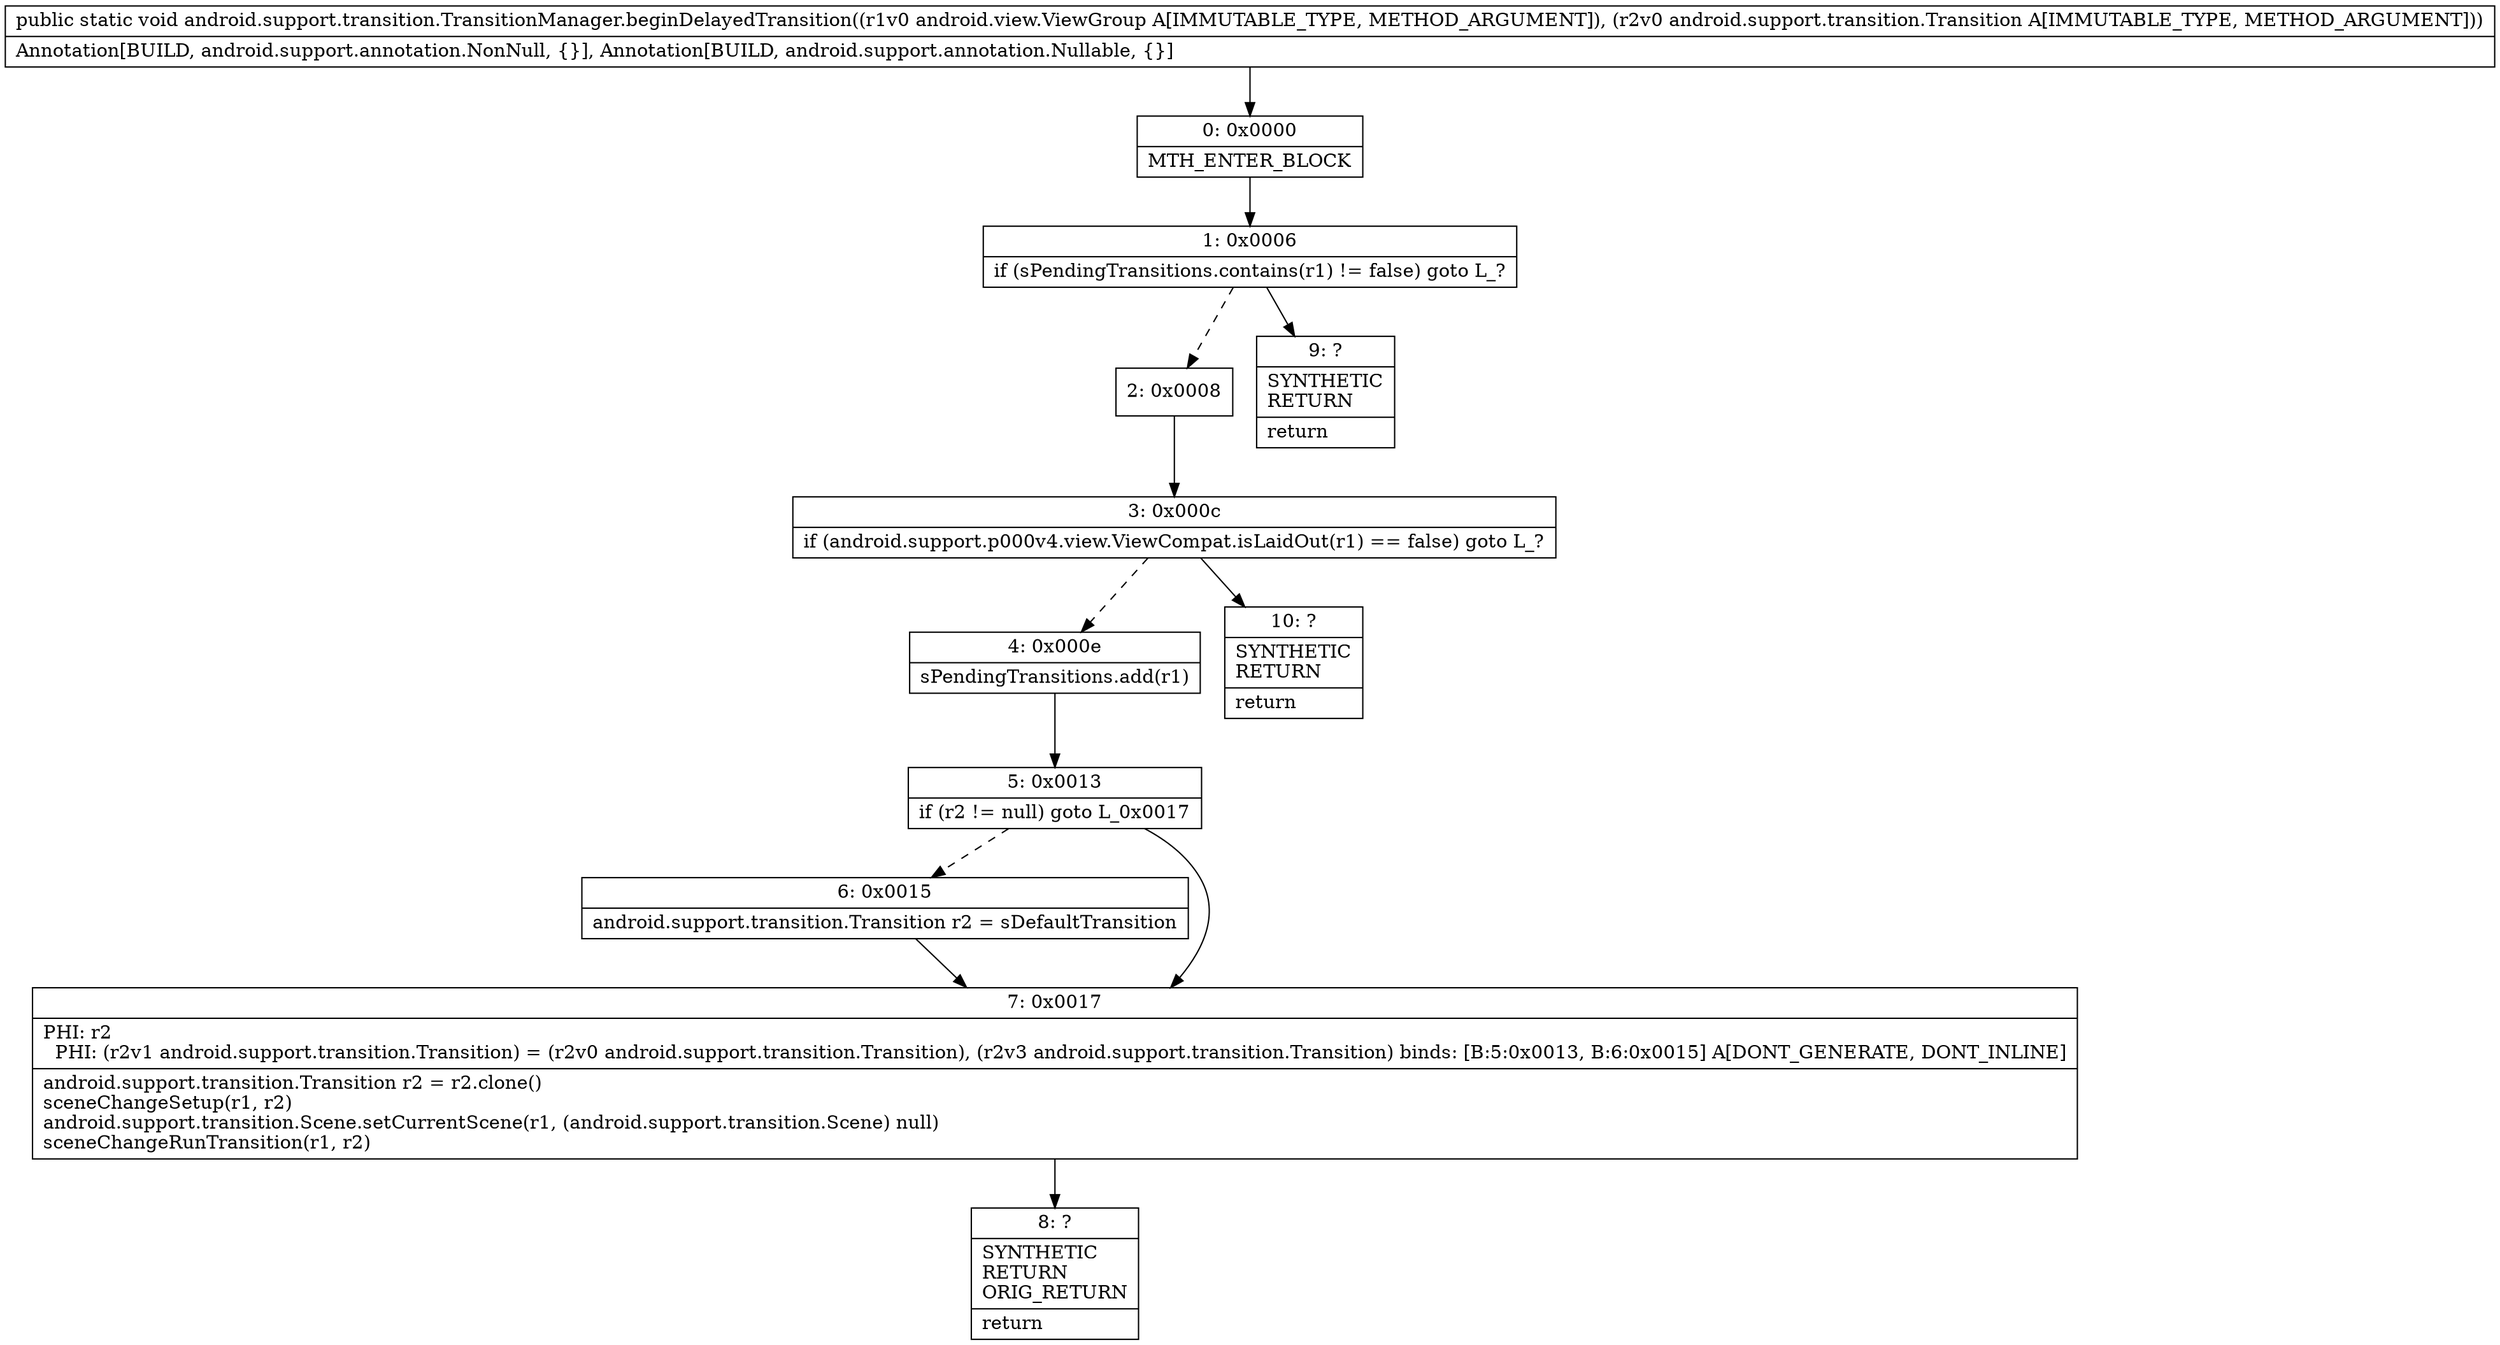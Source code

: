 digraph "CFG forandroid.support.transition.TransitionManager.beginDelayedTransition(Landroid\/view\/ViewGroup;Landroid\/support\/transition\/Transition;)V" {
Node_0 [shape=record,label="{0\:\ 0x0000|MTH_ENTER_BLOCK\l}"];
Node_1 [shape=record,label="{1\:\ 0x0006|if (sPendingTransitions.contains(r1) != false) goto L_?\l}"];
Node_2 [shape=record,label="{2\:\ 0x0008}"];
Node_3 [shape=record,label="{3\:\ 0x000c|if (android.support.p000v4.view.ViewCompat.isLaidOut(r1) == false) goto L_?\l}"];
Node_4 [shape=record,label="{4\:\ 0x000e|sPendingTransitions.add(r1)\l}"];
Node_5 [shape=record,label="{5\:\ 0x0013|if (r2 != null) goto L_0x0017\l}"];
Node_6 [shape=record,label="{6\:\ 0x0015|android.support.transition.Transition r2 = sDefaultTransition\l}"];
Node_7 [shape=record,label="{7\:\ 0x0017|PHI: r2 \l  PHI: (r2v1 android.support.transition.Transition) = (r2v0 android.support.transition.Transition), (r2v3 android.support.transition.Transition) binds: [B:5:0x0013, B:6:0x0015] A[DONT_GENERATE, DONT_INLINE]\l|android.support.transition.Transition r2 = r2.clone()\lsceneChangeSetup(r1, r2)\landroid.support.transition.Scene.setCurrentScene(r1, (android.support.transition.Scene) null)\lsceneChangeRunTransition(r1, r2)\l}"];
Node_8 [shape=record,label="{8\:\ ?|SYNTHETIC\lRETURN\lORIG_RETURN\l|return\l}"];
Node_9 [shape=record,label="{9\:\ ?|SYNTHETIC\lRETURN\l|return\l}"];
Node_10 [shape=record,label="{10\:\ ?|SYNTHETIC\lRETURN\l|return\l}"];
MethodNode[shape=record,label="{public static void android.support.transition.TransitionManager.beginDelayedTransition((r1v0 android.view.ViewGroup A[IMMUTABLE_TYPE, METHOD_ARGUMENT]), (r2v0 android.support.transition.Transition A[IMMUTABLE_TYPE, METHOD_ARGUMENT]))  | Annotation[BUILD, android.support.annotation.NonNull, \{\}], Annotation[BUILD, android.support.annotation.Nullable, \{\}]\l}"];
MethodNode -> Node_0;
Node_0 -> Node_1;
Node_1 -> Node_2[style=dashed];
Node_1 -> Node_9;
Node_2 -> Node_3;
Node_3 -> Node_4[style=dashed];
Node_3 -> Node_10;
Node_4 -> Node_5;
Node_5 -> Node_6[style=dashed];
Node_5 -> Node_7;
Node_6 -> Node_7;
Node_7 -> Node_8;
}

